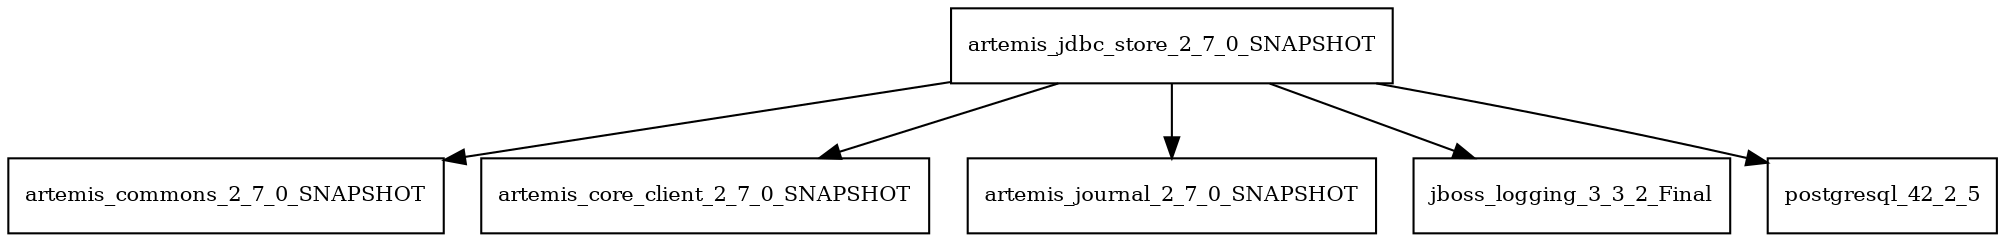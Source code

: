 digraph artemis_jdbc_store_2_7_0_SNAPSHOT_dependencies {
  node [shape = box, fontsize=10.0];
  artemis_jdbc_store_2_7_0_SNAPSHOT -> artemis_commons_2_7_0_SNAPSHOT;
  artemis_jdbc_store_2_7_0_SNAPSHOT -> artemis_core_client_2_7_0_SNAPSHOT;
  artemis_jdbc_store_2_7_0_SNAPSHOT -> artemis_journal_2_7_0_SNAPSHOT;
  artemis_jdbc_store_2_7_0_SNAPSHOT -> jboss_logging_3_3_2_Final;
  artemis_jdbc_store_2_7_0_SNAPSHOT -> postgresql_42_2_5;
}
